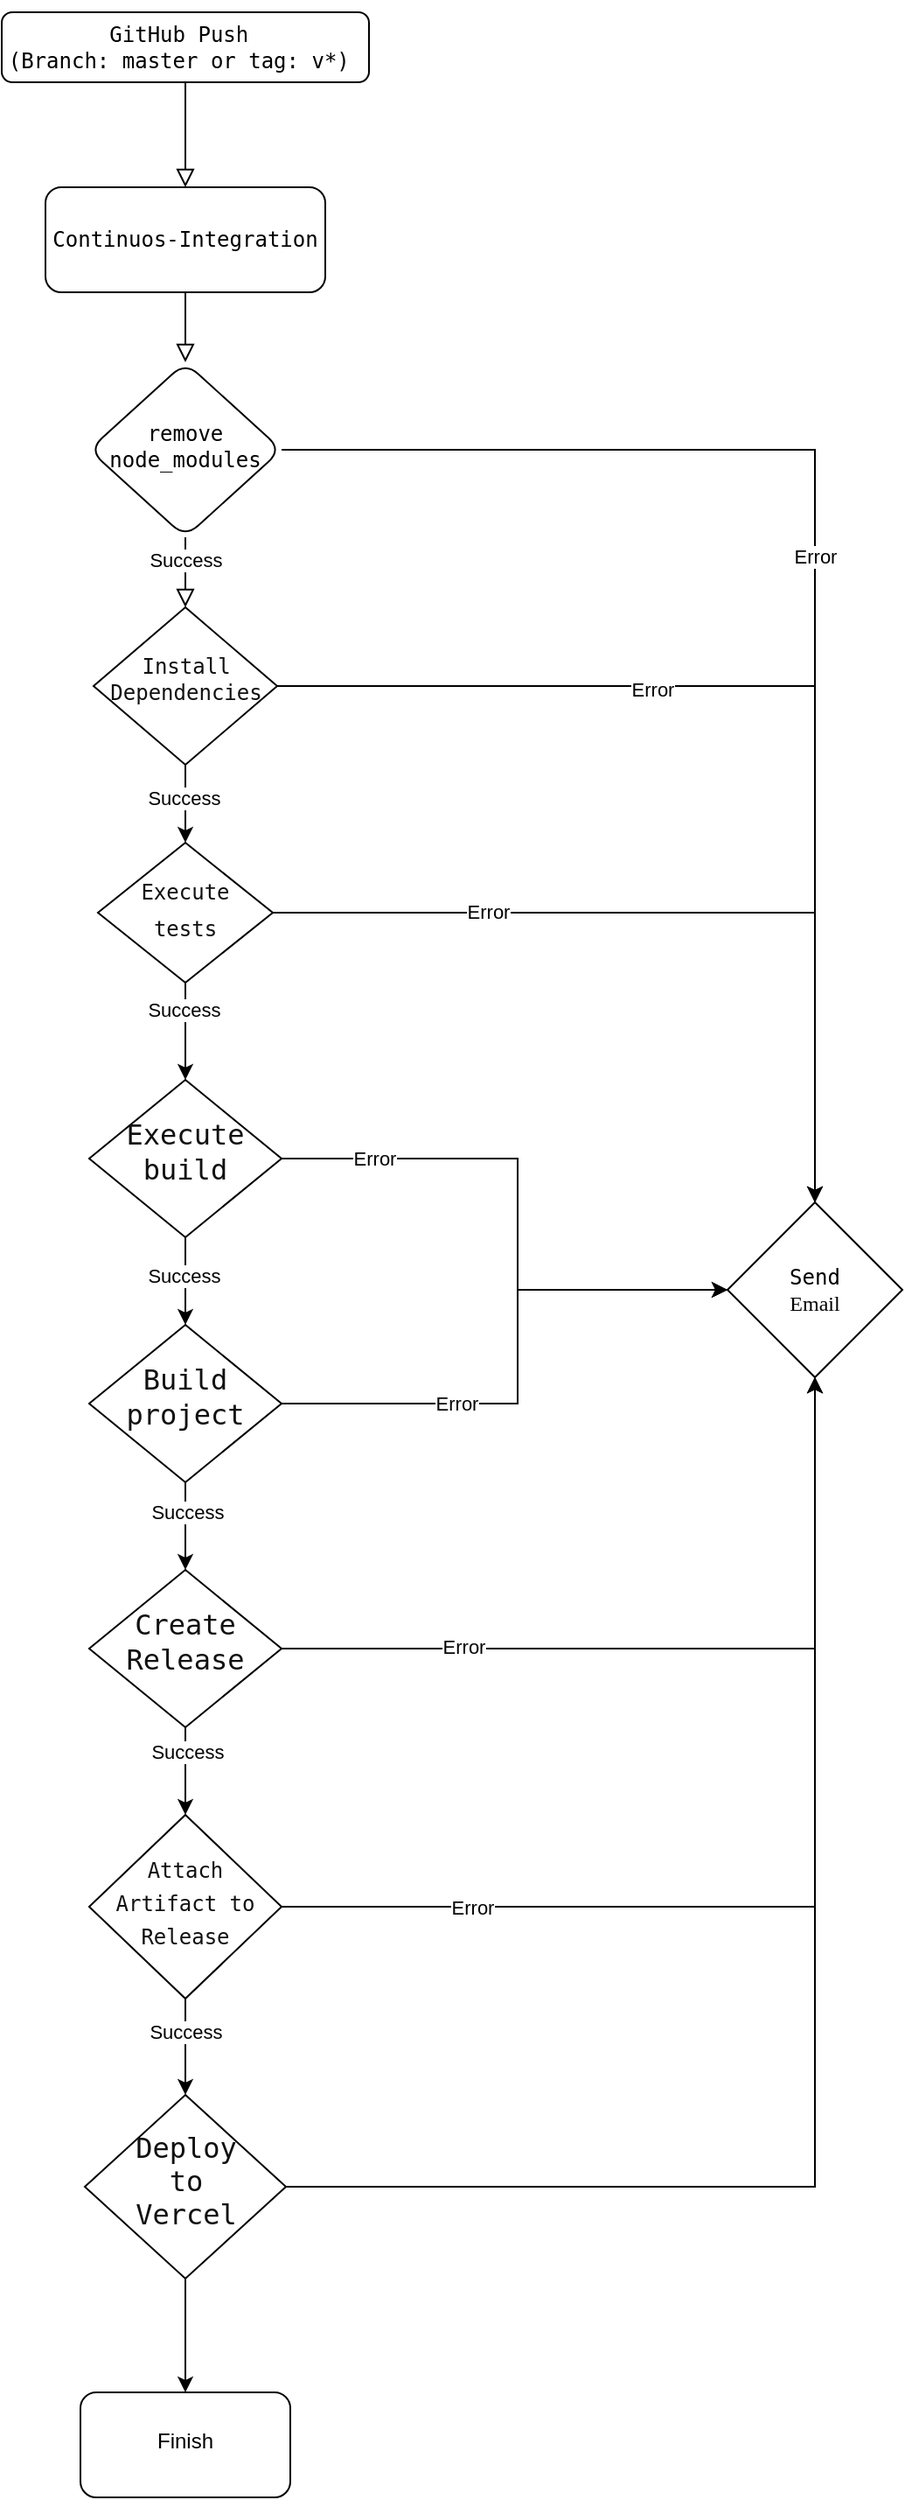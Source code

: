 <mxfile version="24.3.1" type="github">
  <diagram id="C5RBs43oDa-KdzZeNtuy" name="Page-1">
    <mxGraphModel dx="3000" dy="1514" grid="1" gridSize="10" guides="1" tooltips="1" connect="1" arrows="1" fold="1" page="1" pageScale="1" pageWidth="827" pageHeight="1169" math="0" shadow="0">
      <root>
        <mxCell id="WIyWlLk6GJQsqaUBKTNV-0" />
        <mxCell id="WIyWlLk6GJQsqaUBKTNV-1" parent="WIyWlLk6GJQsqaUBKTNV-0" />
        <mxCell id="WIyWlLk6GJQsqaUBKTNV-2" value="" style="rounded=0;html=1;jettySize=auto;orthogonalLoop=1;fontSize=11;endArrow=block;endFill=0;endSize=8;strokeWidth=1;shadow=0;labelBackgroundColor=none;edgeStyle=orthogonalEdgeStyle;" parent="WIyWlLk6GJQsqaUBKTNV-1" source="2oyAE9ABUipLNYD6zQNm-0" target="WIyWlLk6GJQsqaUBKTNV-6" edge="1">
          <mxGeometry relative="1" as="geometry" />
        </mxCell>
        <mxCell id="WIyWlLk6GJQsqaUBKTNV-3" value="&lt;pre&gt;&lt;font style=&quot;font-size: 12px;&quot;&gt;&lt;code class=&quot;!whitespace-pre hljs language-plaintext&quot;&gt;GitHub Push &lt;br&gt;&lt;/code&gt;&lt;code class=&quot;!whitespace-pre hljs language-plaintext&quot;&gt;(Branch: master or tag: v*) &lt;/code&gt;&lt;/font&gt;&lt;/pre&gt;" style="rounded=1;whiteSpace=wrap;html=1;fontSize=12;glass=0;strokeWidth=1;shadow=0;" parent="WIyWlLk6GJQsqaUBKTNV-1" vertex="1">
          <mxGeometry x="135" y="70" width="210" height="40" as="geometry" />
        </mxCell>
        <mxCell id="WIyWlLk6GJQsqaUBKTNV-4" value="" style="rounded=0;html=1;jettySize=auto;orthogonalLoop=1;fontSize=11;endArrow=block;endFill=0;endSize=8;strokeWidth=1;shadow=0;labelBackgroundColor=none;edgeStyle=orthogonalEdgeStyle;" parent="WIyWlLk6GJQsqaUBKTNV-1" source="WIyWlLk6GJQsqaUBKTNV-6" target="WIyWlLk6GJQsqaUBKTNV-10" edge="1">
          <mxGeometry y="20" relative="1" as="geometry">
            <mxPoint as="offset" />
          </mxGeometry>
        </mxCell>
        <mxCell id="2oyAE9ABUipLNYD6zQNm-45" value="Success" style="edgeLabel;html=1;align=center;verticalAlign=middle;resizable=0;points=[];" vertex="1" connectable="0" parent="WIyWlLk6GJQsqaUBKTNV-4">
          <mxGeometry x="-0.377" relative="1" as="geometry">
            <mxPoint as="offset" />
          </mxGeometry>
        </mxCell>
        <mxCell id="2oyAE9ABUipLNYD6zQNm-7" value="" style="edgeStyle=orthogonalEdgeStyle;rounded=0;orthogonalLoop=1;jettySize=auto;html=1;" edge="1" parent="WIyWlLk6GJQsqaUBKTNV-1" source="WIyWlLk6GJQsqaUBKTNV-6" target="2oyAE9ABUipLNYD6zQNm-9">
          <mxGeometry relative="1" as="geometry">
            <mxPoint x="460" y="320" as="targetPoint" />
          </mxGeometry>
        </mxCell>
        <mxCell id="2oyAE9ABUipLNYD6zQNm-12" value="&lt;div&gt;Error&lt;/div&gt;" style="edgeLabel;html=1;align=center;verticalAlign=middle;resizable=0;points=[];" vertex="1" connectable="0" parent="2oyAE9ABUipLNYD6zQNm-7">
          <mxGeometry x="-0.003" relative="1" as="geometry">
            <mxPoint y="-1" as="offset" />
          </mxGeometry>
        </mxCell>
        <mxCell id="WIyWlLk6GJQsqaUBKTNV-6" value="&lt;font face=&quot;monospace&quot;&gt;remove node_modules&lt;/font&gt;" style="rhombus;whiteSpace=wrap;html=1;shadow=0;fontFamily=Helvetica;fontSize=12;align=center;strokeWidth=1;spacing=6;spacingTop=-4;rounded=1;strokeColor=default;verticalAlign=middle;fontColor=default;fillColor=default;" parent="WIyWlLk6GJQsqaUBKTNV-1" vertex="1">
          <mxGeometry x="185" y="270" width="110" height="100" as="geometry" />
        </mxCell>
        <mxCell id="2oyAE9ABUipLNYD6zQNm-13" style="edgeStyle=orthogonalEdgeStyle;rounded=0;orthogonalLoop=1;jettySize=auto;html=1;" edge="1" parent="WIyWlLk6GJQsqaUBKTNV-1" source="WIyWlLk6GJQsqaUBKTNV-10" target="2oyAE9ABUipLNYD6zQNm-9">
          <mxGeometry relative="1" as="geometry" />
        </mxCell>
        <mxCell id="2oyAE9ABUipLNYD6zQNm-14" value="Error" style="edgeLabel;html=1;align=center;verticalAlign=middle;resizable=0;points=[];" vertex="1" connectable="0" parent="2oyAE9ABUipLNYD6zQNm-13">
          <mxGeometry x="-0.29" y="-2" relative="1" as="geometry">
            <mxPoint as="offset" />
          </mxGeometry>
        </mxCell>
        <mxCell id="2oyAE9ABUipLNYD6zQNm-16" value="" style="edgeStyle=orthogonalEdgeStyle;rounded=0;orthogonalLoop=1;jettySize=auto;html=1;" edge="1" parent="WIyWlLk6GJQsqaUBKTNV-1" source="WIyWlLk6GJQsqaUBKTNV-10" target="2oyAE9ABUipLNYD6zQNm-15">
          <mxGeometry relative="1" as="geometry" />
        </mxCell>
        <mxCell id="2oyAE9ABUipLNYD6zQNm-46" value="Success" style="edgeLabel;html=1;align=center;verticalAlign=middle;resizable=0;points=[];" vertex="1" connectable="0" parent="2oyAE9ABUipLNYD6zQNm-16">
          <mxGeometry x="-0.144" y="-1" relative="1" as="geometry">
            <mxPoint as="offset" />
          </mxGeometry>
        </mxCell>
        <mxCell id="WIyWlLk6GJQsqaUBKTNV-10" value="&lt;div align=&quot;center&quot;&gt;&lt;pre style=&quot;white-space: pre-wrap; margin: 0px 0px 4px; padding: 10px; box-sizing: border-box; border: 1px solid var(--cib-color-stroke-neutral-primary); background: var(--cib-color-syntax-background-surface); border-radius: var(--cib-border-radius-large); color: rgb(17, 17, 17); font-style: normal; font-variant-ligatures: normal; font-variant-caps: normal; font-weight: 400; letter-spacing: normal; text-indent: 0px; text-transform: none; word-spacing: 0px; -webkit-text-stroke-width: 0px; text-decoration-thickness: initial; text-decoration-style: initial; text-decoration-color: initial;&quot;&gt;&lt;font style=&quot;font-size: 12px;&quot;&gt;&lt;code style=&quot;white-space: pre-wrap; line-height: var(--cib-type-body1-line-height); font-weight: var(--cib-type-body1-font-weight); font-variation-settings: var(--cib-type-body1-font-variation-settings);&quot;&gt;Install Dependencies&lt;/code&gt;&lt;/font&gt;&lt;/pre&gt;&lt;/div&gt;" style="rhombus;whiteSpace=wrap;html=1;shadow=0;fontFamily=Helvetica;fontSize=12;align=center;strokeWidth=1;spacing=6;spacingTop=-4;" parent="WIyWlLk6GJQsqaUBKTNV-1" vertex="1">
          <mxGeometry x="187.5" y="410" width="105" height="90" as="geometry" />
        </mxCell>
        <mxCell id="2oyAE9ABUipLNYD6zQNm-1" value="" style="rounded=0;html=1;jettySize=auto;orthogonalLoop=1;fontSize=11;endArrow=block;endFill=0;endSize=8;strokeWidth=1;shadow=0;labelBackgroundColor=none;edgeStyle=orthogonalEdgeStyle;" edge="1" parent="WIyWlLk6GJQsqaUBKTNV-1" source="WIyWlLk6GJQsqaUBKTNV-3" target="2oyAE9ABUipLNYD6zQNm-0">
          <mxGeometry relative="1" as="geometry">
            <mxPoint x="220" y="120" as="sourcePoint" />
            <mxPoint x="220" y="170" as="targetPoint" />
          </mxGeometry>
        </mxCell>
        <mxCell id="2oyAE9ABUipLNYD6zQNm-0" value="&lt;pre&gt;&lt;code class=&quot;!whitespace-pre hljs language-plaintext&quot;&gt;Continuos-Integration&lt;/code&gt;&lt;/pre&gt;" style="rounded=1;whiteSpace=wrap;html=1;" vertex="1" parent="WIyWlLk6GJQsqaUBKTNV-1">
          <mxGeometry x="160" y="170" width="160" height="60" as="geometry" />
        </mxCell>
        <mxCell id="2oyAE9ABUipLNYD6zQNm-9" value="&lt;div&gt;&lt;font face=&quot;monospace&quot;&gt;Send&lt;/font&gt;&lt;/div&gt;&lt;div&gt;&lt;font face=&quot;QTCCVBI2wVTDWKmlj_vC&quot;&gt;Email&lt;/font&gt;&lt;/div&gt;" style="rhombus;whiteSpace=wrap;html=1;" vertex="1" parent="WIyWlLk6GJQsqaUBKTNV-1">
          <mxGeometry x="550" y="750" width="100" height="100" as="geometry" />
        </mxCell>
        <mxCell id="2oyAE9ABUipLNYD6zQNm-19" style="edgeStyle=orthogonalEdgeStyle;rounded=0;orthogonalLoop=1;jettySize=auto;html=1;" edge="1" parent="WIyWlLk6GJQsqaUBKTNV-1" source="2oyAE9ABUipLNYD6zQNm-15" target="2oyAE9ABUipLNYD6zQNm-9">
          <mxGeometry relative="1" as="geometry" />
        </mxCell>
        <mxCell id="2oyAE9ABUipLNYD6zQNm-35" value="Error" style="edgeLabel;html=1;align=center;verticalAlign=middle;resizable=0;points=[];" vertex="1" connectable="0" parent="2oyAE9ABUipLNYD6zQNm-19">
          <mxGeometry x="-0.484" y="1" relative="1" as="geometry">
            <mxPoint as="offset" />
          </mxGeometry>
        </mxCell>
        <mxCell id="2oyAE9ABUipLNYD6zQNm-21" value="" style="edgeStyle=orthogonalEdgeStyle;rounded=0;orthogonalLoop=1;jettySize=auto;html=1;" edge="1" parent="WIyWlLk6GJQsqaUBKTNV-1" source="2oyAE9ABUipLNYD6zQNm-15" target="2oyAE9ABUipLNYD6zQNm-20">
          <mxGeometry relative="1" as="geometry" />
        </mxCell>
        <mxCell id="2oyAE9ABUipLNYD6zQNm-47" value="Success" style="edgeLabel;html=1;align=center;verticalAlign=middle;resizable=0;points=[];" vertex="1" connectable="0" parent="2oyAE9ABUipLNYD6zQNm-21">
          <mxGeometry x="-0.455" y="-1" relative="1" as="geometry">
            <mxPoint as="offset" />
          </mxGeometry>
        </mxCell>
        <mxCell id="2oyAE9ABUipLNYD6zQNm-15" value="&lt;div align=&quot;center&quot;&gt;&lt;pre style=&quot;white-space: pre-wrap; margin: 0px 0px 4px; padding: 10px; box-sizing: border-box; border: 1px solid var(--cib-color-stroke-neutral-primary); background: var(--cib-color-syntax-background-surface); border-radius: var(--cib-border-radius-large); color: rgb(17, 17, 17); font-style: normal; font-variant-ligatures: normal; font-variant-caps: normal; font-weight: 400; letter-spacing: normal; text-indent: 0px; text-transform: none; word-spacing: 0px; -webkit-text-stroke-width: 0px; text-decoration-thickness: initial; text-decoration-style: initial; text-decoration-color: initial; font-size: 17px;&quot;&gt;&lt;font size=&quot;1&quot;&gt;&lt;code style=&quot;white-space: pre-wrap; line-height: var(--cib-type-body1-line-height); font-weight: var(--cib-type-body1-font-weight); font-variation-settings: var(--cib-type-body1-font-variation-settings); font-size: 12px;&quot;&gt;Execute tests&lt;/code&gt;&lt;/font&gt;&lt;/pre&gt;&lt;/div&gt;" style="rhombus;whiteSpace=wrap;html=1;shadow=0;strokeWidth=1;spacing=6;spacingTop=-4;align=center;" vertex="1" parent="WIyWlLk6GJQsqaUBKTNV-1">
          <mxGeometry x="190" y="544.5" width="100" height="80" as="geometry" />
        </mxCell>
        <mxCell id="2oyAE9ABUipLNYD6zQNm-25" value="" style="edgeStyle=orthogonalEdgeStyle;rounded=0;orthogonalLoop=1;jettySize=auto;html=1;" edge="1" parent="WIyWlLk6GJQsqaUBKTNV-1" source="2oyAE9ABUipLNYD6zQNm-20" target="2oyAE9ABUipLNYD6zQNm-24">
          <mxGeometry relative="1" as="geometry" />
        </mxCell>
        <mxCell id="2oyAE9ABUipLNYD6zQNm-50" value="Success" style="edgeLabel;html=1;align=center;verticalAlign=middle;resizable=0;points=[];" vertex="1" connectable="0" parent="2oyAE9ABUipLNYD6zQNm-25">
          <mxGeometry x="-0.133" y="-1" relative="1" as="geometry">
            <mxPoint as="offset" />
          </mxGeometry>
        </mxCell>
        <mxCell id="2oyAE9ABUipLNYD6zQNm-48" style="edgeStyle=orthogonalEdgeStyle;rounded=0;orthogonalLoop=1;jettySize=auto;html=1;" edge="1" parent="WIyWlLk6GJQsqaUBKTNV-1" source="2oyAE9ABUipLNYD6zQNm-20" target="2oyAE9ABUipLNYD6zQNm-9">
          <mxGeometry relative="1" as="geometry">
            <Array as="points">
              <mxPoint x="430" y="725" />
              <mxPoint x="430" y="800" />
            </Array>
          </mxGeometry>
        </mxCell>
        <mxCell id="2oyAE9ABUipLNYD6zQNm-49" value="Error" style="edgeLabel;html=1;align=center;verticalAlign=middle;resizable=0;points=[];" vertex="1" connectable="0" parent="2oyAE9ABUipLNYD6zQNm-48">
          <mxGeometry x="-0.678" relative="1" as="geometry">
            <mxPoint as="offset" />
          </mxGeometry>
        </mxCell>
        <mxCell id="2oyAE9ABUipLNYD6zQNm-20" value="&lt;pre style=&quot;white-space: pre-wrap; margin: 0px 0px 4px; padding: 10px; box-sizing: border-box; border: 1px solid var(--cib-color-stroke-neutral-primary); background: var(--cib-color-syntax-background-surface); border-radius: var(--cib-border-radius-large); color: rgb(17, 17, 17); font-size: 16px; font-style: normal; font-variant-ligatures: normal; font-variant-caps: normal; font-weight: 400; letter-spacing: normal; text-indent: 0px; text-transform: none; word-spacing: 0px; -webkit-text-stroke-width: 0px; text-decoration-thickness: initial; text-decoration-style: initial; text-decoration-color: initial;&quot;&gt;&lt;code style=&quot;white-space: pre-wrap; font-size: var(--cib-type-body1-font-size); line-height: var(--cib-type-body1-line-height); font-weight: var(--cib-type-body1-font-weight); font-variation-settings: var(--cib-type-body1-font-variation-settings);&quot;&gt;Execute build&lt;/code&gt;&lt;/pre&gt;" style="rhombus;whiteSpace=wrap;html=1;shadow=0;strokeWidth=1;spacing=6;spacingTop=-4;align=center;" vertex="1" parent="WIyWlLk6GJQsqaUBKTNV-1">
          <mxGeometry x="185" y="680" width="110" height="90" as="geometry" />
        </mxCell>
        <mxCell id="2oyAE9ABUipLNYD6zQNm-27" value="" style="edgeStyle=orthogonalEdgeStyle;rounded=0;orthogonalLoop=1;jettySize=auto;html=1;" edge="1" parent="WIyWlLk6GJQsqaUBKTNV-1" source="2oyAE9ABUipLNYD6zQNm-24" target="2oyAE9ABUipLNYD6zQNm-26">
          <mxGeometry relative="1" as="geometry" />
        </mxCell>
        <mxCell id="2oyAE9ABUipLNYD6zQNm-51" value="Success" style="edgeLabel;html=1;align=center;verticalAlign=middle;resizable=0;points=[];" vertex="1" connectable="0" parent="2oyAE9ABUipLNYD6zQNm-27">
          <mxGeometry x="-0.326" y="1" relative="1" as="geometry">
            <mxPoint as="offset" />
          </mxGeometry>
        </mxCell>
        <mxCell id="2oyAE9ABUipLNYD6zQNm-37" style="edgeStyle=orthogonalEdgeStyle;rounded=0;orthogonalLoop=1;jettySize=auto;html=1;" edge="1" parent="WIyWlLk6GJQsqaUBKTNV-1" source="2oyAE9ABUipLNYD6zQNm-24" target="2oyAE9ABUipLNYD6zQNm-9">
          <mxGeometry relative="1" as="geometry">
            <Array as="points">
              <mxPoint x="430" y="865" />
              <mxPoint x="430" y="800" />
            </Array>
          </mxGeometry>
        </mxCell>
        <mxCell id="2oyAE9ABUipLNYD6zQNm-38" value="Error" style="edgeLabel;html=1;align=center;verticalAlign=middle;resizable=0;points=[];" vertex="1" connectable="0" parent="2oyAE9ABUipLNYD6zQNm-37">
          <mxGeometry x="-0.378" relative="1" as="geometry">
            <mxPoint as="offset" />
          </mxGeometry>
        </mxCell>
        <mxCell id="2oyAE9ABUipLNYD6zQNm-24" value="&lt;div align=&quot;center&quot;&gt;&lt;pre style=&quot;white-space: pre-wrap; margin: 0px 0px 4px; padding: 10px; box-sizing: border-box; border: 1px solid var(--cib-color-stroke-neutral-primary); background: var(--cib-color-syntax-background-surface); border-radius: var(--cib-border-radius-large); color: rgb(17, 17, 17); font-size: 16px; font-style: normal; font-variant-ligatures: normal; font-variant-caps: normal; font-weight: 400; letter-spacing: normal; text-indent: 0px; text-transform: none; word-spacing: 0px; -webkit-text-stroke-width: 0px; text-decoration-thickness: initial; text-decoration-style: initial; text-decoration-color: initial;&quot;&gt;&lt;code style=&quot;white-space: pre-wrap; font-size: var(--cib-type-body1-font-size); line-height: var(--cib-type-body1-line-height); font-weight: var(--cib-type-body1-font-weight); font-variation-settings: var(--cib-type-body1-font-variation-settings);&quot;&gt;Build project&lt;/code&gt;&lt;/pre&gt;&lt;/div&gt;" style="rhombus;whiteSpace=wrap;html=1;shadow=0;strokeWidth=1;spacing=6;spacingTop=-4;align=center;" vertex="1" parent="WIyWlLk6GJQsqaUBKTNV-1">
          <mxGeometry x="185" y="820" width="110" height="90" as="geometry" />
        </mxCell>
        <mxCell id="2oyAE9ABUipLNYD6zQNm-29" value="" style="edgeStyle=orthogonalEdgeStyle;rounded=0;orthogonalLoop=1;jettySize=auto;html=1;" edge="1" parent="WIyWlLk6GJQsqaUBKTNV-1" source="2oyAE9ABUipLNYD6zQNm-26" target="2oyAE9ABUipLNYD6zQNm-28">
          <mxGeometry relative="1" as="geometry" />
        </mxCell>
        <mxCell id="2oyAE9ABUipLNYD6zQNm-52" value="Success" style="edgeLabel;html=1;align=center;verticalAlign=middle;resizable=0;points=[];" vertex="1" connectable="0" parent="2oyAE9ABUipLNYD6zQNm-29">
          <mxGeometry x="-0.462" y="1" relative="1" as="geometry">
            <mxPoint as="offset" />
          </mxGeometry>
        </mxCell>
        <mxCell id="2oyAE9ABUipLNYD6zQNm-41" style="edgeStyle=orthogonalEdgeStyle;rounded=0;orthogonalLoop=1;jettySize=auto;html=1;" edge="1" parent="WIyWlLk6GJQsqaUBKTNV-1" source="2oyAE9ABUipLNYD6zQNm-26" target="2oyAE9ABUipLNYD6zQNm-9">
          <mxGeometry relative="1" as="geometry" />
        </mxCell>
        <mxCell id="2oyAE9ABUipLNYD6zQNm-43" value="Error" style="edgeLabel;html=1;align=center;verticalAlign=middle;resizable=0;points=[];" vertex="1" connectable="0" parent="2oyAE9ABUipLNYD6zQNm-41">
          <mxGeometry x="-0.548" y="1" relative="1" as="geometry">
            <mxPoint as="offset" />
          </mxGeometry>
        </mxCell>
        <mxCell id="2oyAE9ABUipLNYD6zQNm-26" value="&lt;div align=&quot;center&quot;&gt;&lt;pre style=&quot;white-space: pre-wrap; margin: 0px 0px 4px; padding: 10px; box-sizing: border-box; border: 1px solid var(--cib-color-stroke-neutral-primary); background: var(--cib-color-syntax-background-surface); border-radius: var(--cib-border-radius-large); color: rgb(17, 17, 17); font-size: 16px; font-style: normal; font-variant-ligatures: normal; font-variant-caps: normal; font-weight: 400; letter-spacing: normal; text-indent: 0px; text-transform: none; word-spacing: 0px; -webkit-text-stroke-width: 0px; text-decoration-thickness: initial; text-decoration-style: initial; text-decoration-color: initial;&quot;&gt;&lt;code style=&quot;white-space: pre-wrap; font-size: var(--cib-type-body1-font-size); line-height: var(--cib-type-body1-line-height); font-weight: var(--cib-type-body1-font-weight); font-variation-settings: var(--cib-type-body1-font-variation-settings);&quot;&gt;Create Release&lt;/code&gt;&lt;/pre&gt;&lt;/div&gt;" style="rhombus;whiteSpace=wrap;html=1;shadow=0;strokeWidth=1;spacing=6;spacingTop=-4;align=center;" vertex="1" parent="WIyWlLk6GJQsqaUBKTNV-1">
          <mxGeometry x="185" y="960" width="110" height="90" as="geometry" />
        </mxCell>
        <mxCell id="2oyAE9ABUipLNYD6zQNm-31" value="" style="edgeStyle=orthogonalEdgeStyle;rounded=0;orthogonalLoop=1;jettySize=auto;html=1;" edge="1" parent="WIyWlLk6GJQsqaUBKTNV-1" source="2oyAE9ABUipLNYD6zQNm-28" target="2oyAE9ABUipLNYD6zQNm-30">
          <mxGeometry relative="1" as="geometry" />
        </mxCell>
        <mxCell id="2oyAE9ABUipLNYD6zQNm-53" value="Success" style="edgeLabel;html=1;align=center;verticalAlign=middle;resizable=0;points=[];" vertex="1" connectable="0" parent="2oyAE9ABUipLNYD6zQNm-31">
          <mxGeometry x="-0.312" relative="1" as="geometry">
            <mxPoint as="offset" />
          </mxGeometry>
        </mxCell>
        <mxCell id="2oyAE9ABUipLNYD6zQNm-42" style="edgeStyle=orthogonalEdgeStyle;rounded=0;orthogonalLoop=1;jettySize=auto;html=1;" edge="1" parent="WIyWlLk6GJQsqaUBKTNV-1" source="2oyAE9ABUipLNYD6zQNm-28" target="2oyAE9ABUipLNYD6zQNm-9">
          <mxGeometry relative="1" as="geometry" />
        </mxCell>
        <mxCell id="2oyAE9ABUipLNYD6zQNm-44" value="Error" style="edgeLabel;html=1;align=center;verticalAlign=middle;resizable=0;points=[];" vertex="1" connectable="0" parent="2oyAE9ABUipLNYD6zQNm-42">
          <mxGeometry x="-0.643" relative="1" as="geometry">
            <mxPoint as="offset" />
          </mxGeometry>
        </mxCell>
        <mxCell id="2oyAE9ABUipLNYD6zQNm-28" value="&lt;div align=&quot;center&quot;&gt;&lt;pre style=&quot;white-space: pre-wrap; margin: 0px 0px 4px; padding: 10px; box-sizing: border-box; border: 1px solid var(--cib-color-stroke-neutral-primary); background: var(--cib-color-syntax-background-surface); border-radius: var(--cib-border-radius-large); color: rgb(17, 17, 17); font-size: 16px; font-style: normal; font-variant-ligatures: normal; font-variant-caps: normal; font-weight: 400; letter-spacing: normal; text-indent: 0px; text-transform: none; word-spacing: 0px; -webkit-text-stroke-width: 0px; text-decoration-thickness: initial; text-decoration-style: initial; text-decoration-color: initial;&quot;&gt;&lt;code style=&quot;white-space: pre-wrap; font-size: 12px; line-height: var(--cib-type-body1-line-height); font-weight: var(--cib-type-body1-font-weight); font-variation-settings: var(--cib-type-body1-font-variation-settings);&quot;&gt;Attach Artifact to Release&lt;/code&gt;&lt;/pre&gt;&lt;/div&gt;" style="rhombus;whiteSpace=wrap;html=1;shadow=0;strokeWidth=1;spacing=6;spacingTop=-4;align=center;" vertex="1" parent="WIyWlLk6GJQsqaUBKTNV-1">
          <mxGeometry x="185" y="1100" width="110" height="105" as="geometry" />
        </mxCell>
        <mxCell id="2oyAE9ABUipLNYD6zQNm-33" value="" style="edgeStyle=orthogonalEdgeStyle;rounded=0;orthogonalLoop=1;jettySize=auto;html=1;" edge="1" parent="WIyWlLk6GJQsqaUBKTNV-1" source="2oyAE9ABUipLNYD6zQNm-30" target="2oyAE9ABUipLNYD6zQNm-32">
          <mxGeometry relative="1" as="geometry" />
        </mxCell>
        <mxCell id="2oyAE9ABUipLNYD6zQNm-55" style="edgeStyle=orthogonalEdgeStyle;rounded=0;orthogonalLoop=1;jettySize=auto;html=1;" edge="1" parent="WIyWlLk6GJQsqaUBKTNV-1" source="2oyAE9ABUipLNYD6zQNm-30" target="2oyAE9ABUipLNYD6zQNm-9">
          <mxGeometry relative="1" as="geometry" />
        </mxCell>
        <mxCell id="2oyAE9ABUipLNYD6zQNm-30" value="&lt;div align=&quot;center&quot;&gt;&lt;pre style=&quot;white-space: pre-wrap; margin: 0px 0px 4px; padding: 10px; box-sizing: border-box; border: 1px solid var(--cib-color-stroke-neutral-primary); background: var(--cib-color-syntax-background-surface); border-radius: var(--cib-border-radius-large); color: rgb(17, 17, 17); font-size: 16px; font-style: normal; font-variant-ligatures: normal; font-variant-caps: normal; font-weight: 400; letter-spacing: normal; text-indent: 0px; text-transform: none; word-spacing: 0px; -webkit-text-stroke-width: 0px; text-decoration-thickness: initial; text-decoration-style: initial; text-decoration-color: initial;&quot;&gt;&lt;code style=&quot;white-space: pre-wrap; font-size: var(--cib-type-body1-font-size); line-height: var(--cib-type-body1-line-height); font-weight: var(--cib-type-body1-font-weight); font-variation-settings: var(--cib-type-body1-font-variation-settings);&quot;&gt;Deploy to Vercel&lt;/code&gt;&lt;/pre&gt;&lt;/div&gt;" style="rhombus;whiteSpace=wrap;html=1;shadow=0;strokeWidth=1;spacing=6;spacingTop=-4;align=center;" vertex="1" parent="WIyWlLk6GJQsqaUBKTNV-1">
          <mxGeometry x="182.5" y="1260" width="115" height="105" as="geometry" />
        </mxCell>
        <mxCell id="2oyAE9ABUipLNYD6zQNm-32" value="Finish" style="whiteSpace=wrap;html=1;shadow=0;strokeWidth=1;spacing=6;spacingTop=-4;rounded=1;" vertex="1" parent="WIyWlLk6GJQsqaUBKTNV-1">
          <mxGeometry x="180" y="1430" width="120" height="60" as="geometry" />
        </mxCell>
      </root>
    </mxGraphModel>
  </diagram>
</mxfile>
